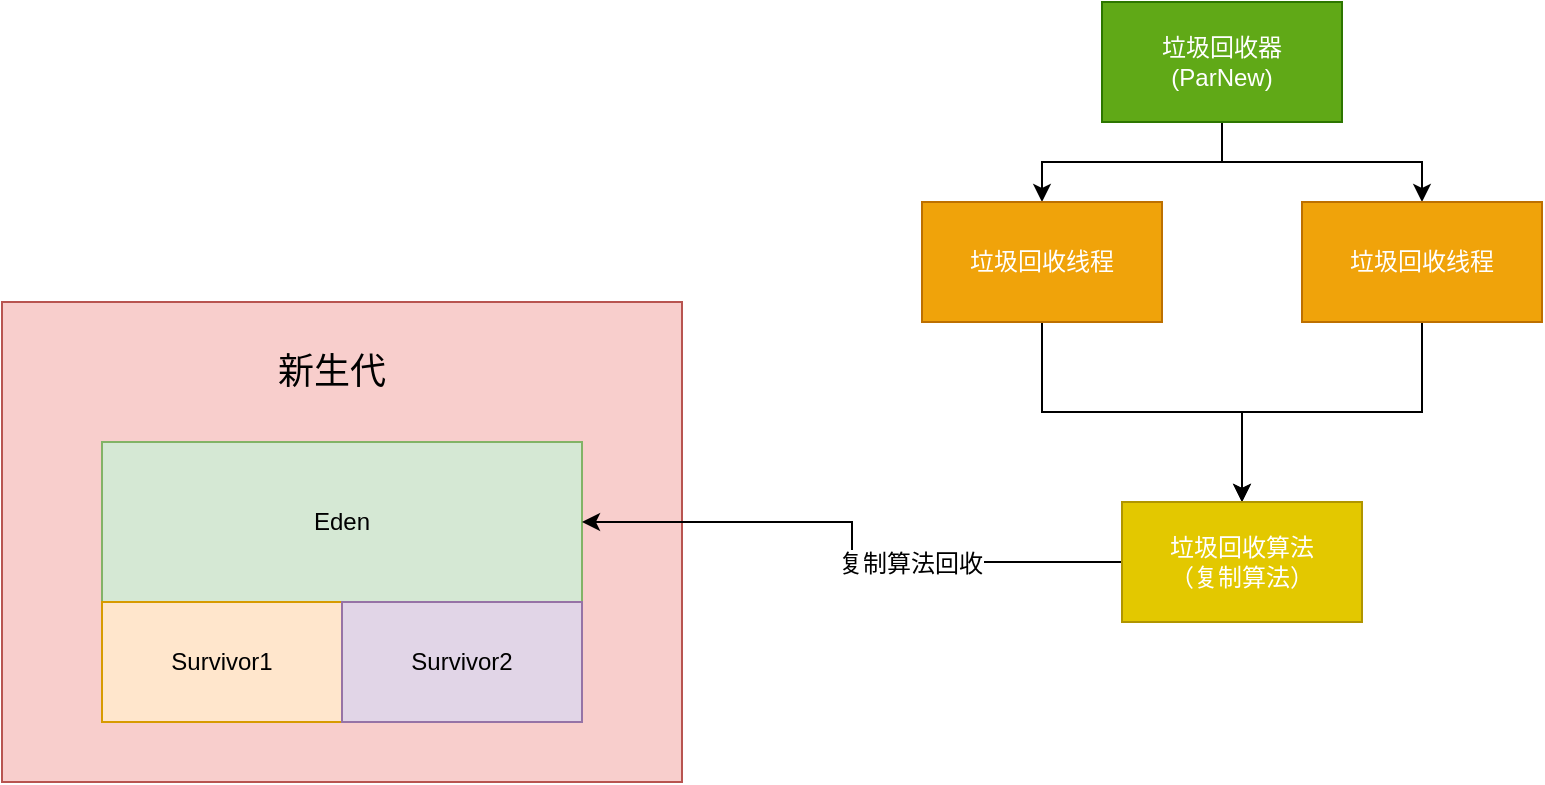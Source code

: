 <mxfile version="14.4.7" type="github">
  <diagram id="5ijHEx5X5Nq91W1rm9Qc" name="第 1 页">
    <mxGraphModel dx="1422" dy="772" grid="1" gridSize="10" guides="1" tooltips="1" connect="1" arrows="1" fold="1" page="1" pageScale="1" pageWidth="827" pageHeight="1169" math="0" shadow="0">
      <root>
        <mxCell id="0" />
        <mxCell id="1" parent="0" />
        <mxCell id="SIsQI7Nt7-XxvUVROHWF-1" value="" style="rounded=0;whiteSpace=wrap;html=1;fillColor=#f8cecc;strokeColor=#b85450;" vertex="1" parent="1">
          <mxGeometry x="20" y="300" width="340" height="240" as="geometry" />
        </mxCell>
        <mxCell id="SIsQI7Nt7-XxvUVROHWF-2" value="Eden" style="rounded=0;whiteSpace=wrap;html=1;fillColor=#d5e8d4;strokeColor=#82b366;" vertex="1" parent="1">
          <mxGeometry x="70" y="370" width="240" height="80" as="geometry" />
        </mxCell>
        <mxCell id="SIsQI7Nt7-XxvUVROHWF-3" value="Survivor1" style="rounded=0;whiteSpace=wrap;html=1;fillColor=#ffe6cc;strokeColor=#d79b00;" vertex="1" parent="1">
          <mxGeometry x="70" y="450" width="120" height="60" as="geometry" />
        </mxCell>
        <mxCell id="SIsQI7Nt7-XxvUVROHWF-4" value="Survivor2" style="rounded=0;whiteSpace=wrap;html=1;fillColor=#e1d5e7;strokeColor=#9673a6;" vertex="1" parent="1">
          <mxGeometry x="190" y="450" width="120" height="60" as="geometry" />
        </mxCell>
        <mxCell id="SIsQI7Nt7-XxvUVROHWF-5" value="新生代" style="text;html=1;strokeColor=none;fillColor=none;align=center;verticalAlign=middle;whiteSpace=wrap;rounded=0;fontStyle=0;fontSize=18;" vertex="1" parent="1">
          <mxGeometry x="150" y="320" width="70" height="30" as="geometry" />
        </mxCell>
        <mxCell id="SIsQI7Nt7-XxvUVROHWF-9" style="edgeStyle=orthogonalEdgeStyle;rounded=0;orthogonalLoop=1;jettySize=auto;html=1;fontSize=12;" edge="1" parent="1" source="SIsQI7Nt7-XxvUVROHWF-6" target="SIsQI7Nt7-XxvUVROHWF-7">
          <mxGeometry relative="1" as="geometry" />
        </mxCell>
        <mxCell id="SIsQI7Nt7-XxvUVROHWF-10" style="edgeStyle=orthogonalEdgeStyle;rounded=0;orthogonalLoop=1;jettySize=auto;html=1;fontSize=12;" edge="1" parent="1" source="SIsQI7Nt7-XxvUVROHWF-6" target="SIsQI7Nt7-XxvUVROHWF-8">
          <mxGeometry relative="1" as="geometry" />
        </mxCell>
        <mxCell id="SIsQI7Nt7-XxvUVROHWF-6" value="垃圾回收器&lt;br&gt;(ParNew)" style="rounded=0;whiteSpace=wrap;html=1;fontSize=12;fillColor=#60a917;strokeColor=#2D7600;fontColor=#ffffff;" vertex="1" parent="1">
          <mxGeometry x="570" y="150" width="120" height="60" as="geometry" />
        </mxCell>
        <mxCell id="SIsQI7Nt7-XxvUVROHWF-12" style="edgeStyle=orthogonalEdgeStyle;rounded=0;orthogonalLoop=1;jettySize=auto;html=1;fontSize=12;" edge="1" parent="1" source="SIsQI7Nt7-XxvUVROHWF-7" target="SIsQI7Nt7-XxvUVROHWF-11">
          <mxGeometry relative="1" as="geometry" />
        </mxCell>
        <mxCell id="SIsQI7Nt7-XxvUVROHWF-7" value="垃圾回收线程" style="rounded=0;whiteSpace=wrap;html=1;fontSize=12;fillColor=#f0a30a;strokeColor=#BD7000;fontColor=#ffffff;" vertex="1" parent="1">
          <mxGeometry x="480" y="250" width="120" height="60" as="geometry" />
        </mxCell>
        <mxCell id="SIsQI7Nt7-XxvUVROHWF-13" style="edgeStyle=orthogonalEdgeStyle;rounded=0;orthogonalLoop=1;jettySize=auto;html=1;fontSize=12;" edge="1" parent="1" source="SIsQI7Nt7-XxvUVROHWF-8" target="SIsQI7Nt7-XxvUVROHWF-11">
          <mxGeometry relative="1" as="geometry" />
        </mxCell>
        <mxCell id="SIsQI7Nt7-XxvUVROHWF-8" value="垃圾回收线程" style="rounded=0;whiteSpace=wrap;html=1;fontSize=12;fillColor=#f0a30a;strokeColor=#BD7000;fontColor=#ffffff;" vertex="1" parent="1">
          <mxGeometry x="670" y="250" width="120" height="60" as="geometry" />
        </mxCell>
        <mxCell id="SIsQI7Nt7-XxvUVROHWF-14" style="edgeStyle=orthogonalEdgeStyle;rounded=0;orthogonalLoop=1;jettySize=auto;html=1;entryX=1;entryY=0.5;entryDx=0;entryDy=0;fontSize=12;" edge="1" parent="1" source="SIsQI7Nt7-XxvUVROHWF-11" target="SIsQI7Nt7-XxvUVROHWF-2">
          <mxGeometry relative="1" as="geometry" />
        </mxCell>
        <mxCell id="SIsQI7Nt7-XxvUVROHWF-15" value="复制算法回收" style="edgeLabel;html=1;align=center;verticalAlign=middle;resizable=0;points=[];fontSize=12;" vertex="1" connectable="0" parent="SIsQI7Nt7-XxvUVROHWF-14">
          <mxGeometry x="-0.269" y="1" relative="1" as="geometry">
            <mxPoint as="offset" />
          </mxGeometry>
        </mxCell>
        <mxCell id="SIsQI7Nt7-XxvUVROHWF-11" value="垃圾回收算法&lt;br&gt;（复制算法）" style="rounded=0;whiteSpace=wrap;html=1;fontSize=12;fillColor=#e3c800;strokeColor=#B09500;fontColor=#ffffff;" vertex="1" parent="1">
          <mxGeometry x="580" y="400" width="120" height="60" as="geometry" />
        </mxCell>
      </root>
    </mxGraphModel>
  </diagram>
</mxfile>
